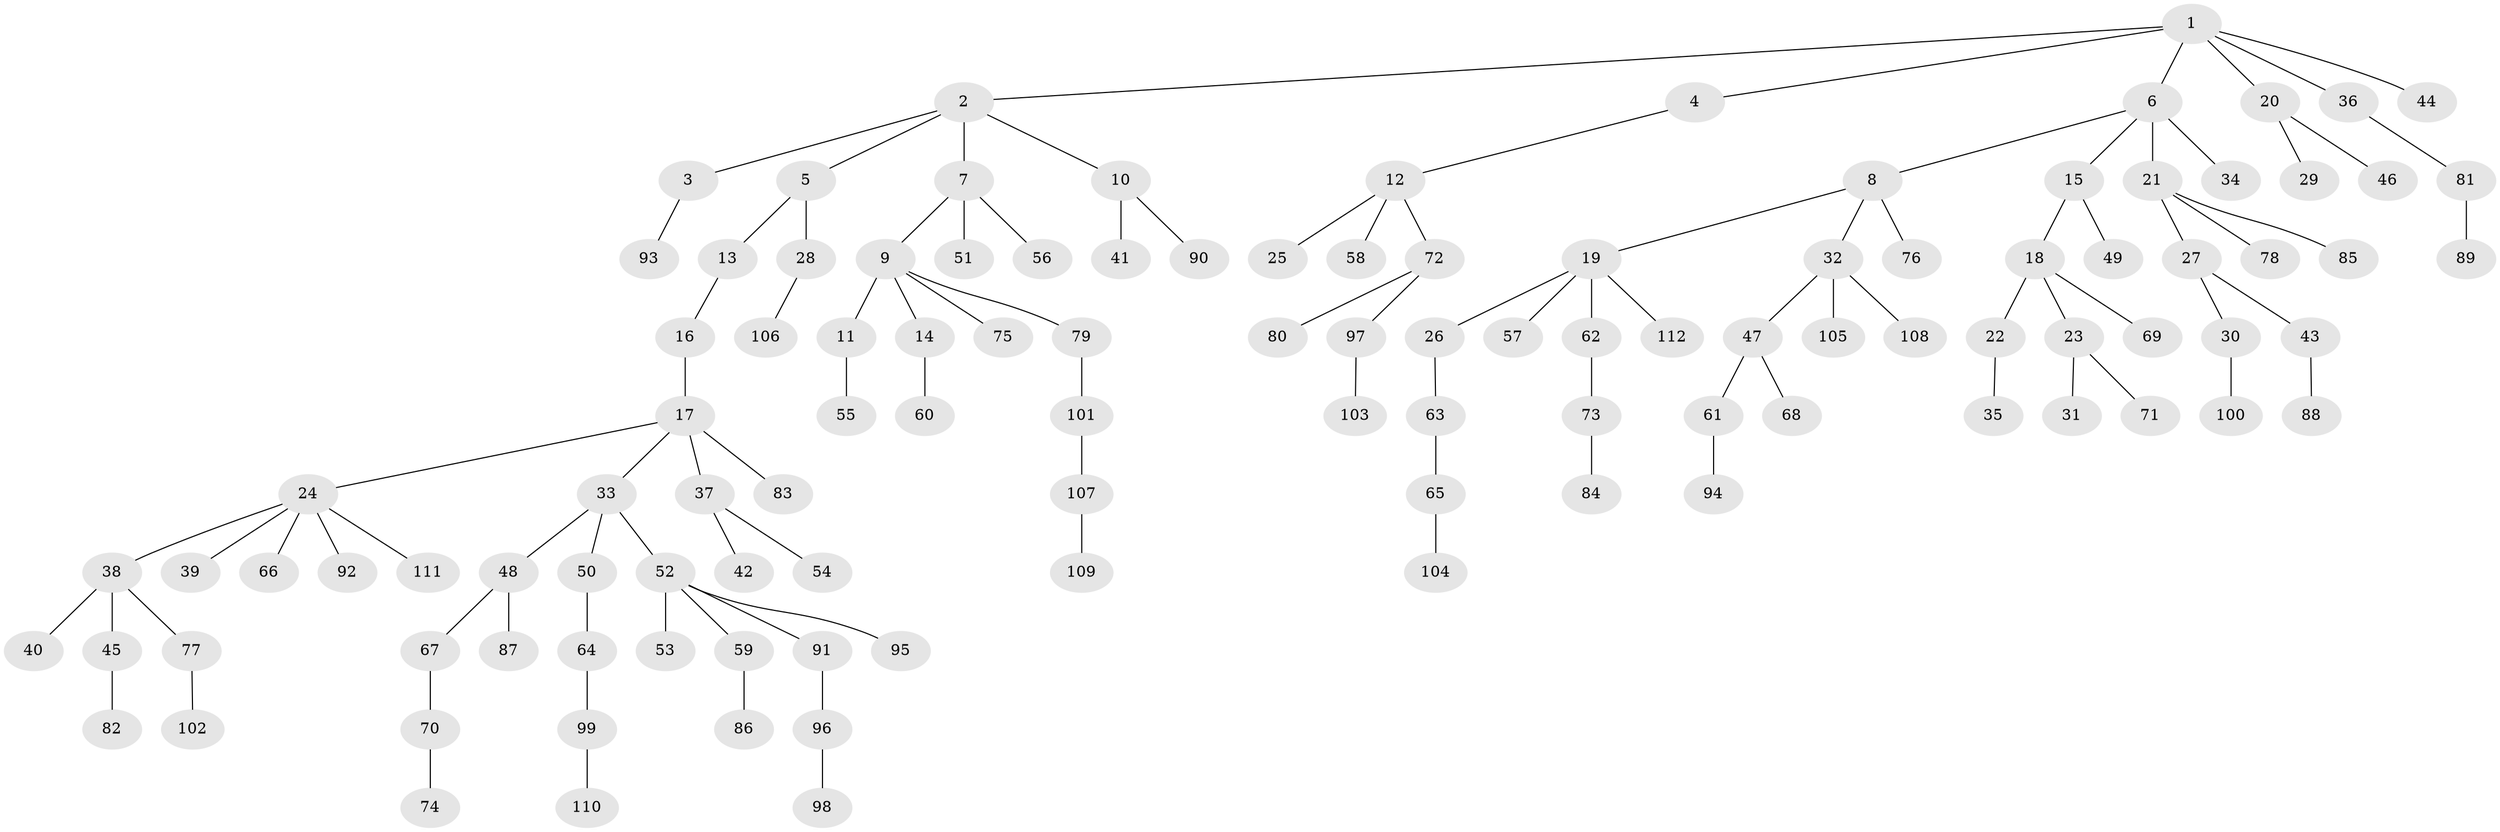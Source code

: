 // coarse degree distribution, {6: 0.02631578947368421, 1: 0.5657894736842105, 2: 0.19736842105263158, 3: 0.10526315789473684, 7: 0.013157894736842105, 5: 0.07894736842105263, 4: 0.013157894736842105}
// Generated by graph-tools (version 1.1) at 2025/42/03/06/25 10:42:05]
// undirected, 112 vertices, 111 edges
graph export_dot {
graph [start="1"]
  node [color=gray90,style=filled];
  1;
  2;
  3;
  4;
  5;
  6;
  7;
  8;
  9;
  10;
  11;
  12;
  13;
  14;
  15;
  16;
  17;
  18;
  19;
  20;
  21;
  22;
  23;
  24;
  25;
  26;
  27;
  28;
  29;
  30;
  31;
  32;
  33;
  34;
  35;
  36;
  37;
  38;
  39;
  40;
  41;
  42;
  43;
  44;
  45;
  46;
  47;
  48;
  49;
  50;
  51;
  52;
  53;
  54;
  55;
  56;
  57;
  58;
  59;
  60;
  61;
  62;
  63;
  64;
  65;
  66;
  67;
  68;
  69;
  70;
  71;
  72;
  73;
  74;
  75;
  76;
  77;
  78;
  79;
  80;
  81;
  82;
  83;
  84;
  85;
  86;
  87;
  88;
  89;
  90;
  91;
  92;
  93;
  94;
  95;
  96;
  97;
  98;
  99;
  100;
  101;
  102;
  103;
  104;
  105;
  106;
  107;
  108;
  109;
  110;
  111;
  112;
  1 -- 2;
  1 -- 4;
  1 -- 6;
  1 -- 20;
  1 -- 36;
  1 -- 44;
  2 -- 3;
  2 -- 5;
  2 -- 7;
  2 -- 10;
  3 -- 93;
  4 -- 12;
  5 -- 13;
  5 -- 28;
  6 -- 8;
  6 -- 15;
  6 -- 21;
  6 -- 34;
  7 -- 9;
  7 -- 51;
  7 -- 56;
  8 -- 19;
  8 -- 32;
  8 -- 76;
  9 -- 11;
  9 -- 14;
  9 -- 75;
  9 -- 79;
  10 -- 41;
  10 -- 90;
  11 -- 55;
  12 -- 25;
  12 -- 58;
  12 -- 72;
  13 -- 16;
  14 -- 60;
  15 -- 18;
  15 -- 49;
  16 -- 17;
  17 -- 24;
  17 -- 33;
  17 -- 37;
  17 -- 83;
  18 -- 22;
  18 -- 23;
  18 -- 69;
  19 -- 26;
  19 -- 57;
  19 -- 62;
  19 -- 112;
  20 -- 29;
  20 -- 46;
  21 -- 27;
  21 -- 78;
  21 -- 85;
  22 -- 35;
  23 -- 31;
  23 -- 71;
  24 -- 38;
  24 -- 39;
  24 -- 66;
  24 -- 92;
  24 -- 111;
  26 -- 63;
  27 -- 30;
  27 -- 43;
  28 -- 106;
  30 -- 100;
  32 -- 47;
  32 -- 105;
  32 -- 108;
  33 -- 48;
  33 -- 50;
  33 -- 52;
  36 -- 81;
  37 -- 42;
  37 -- 54;
  38 -- 40;
  38 -- 45;
  38 -- 77;
  43 -- 88;
  45 -- 82;
  47 -- 61;
  47 -- 68;
  48 -- 67;
  48 -- 87;
  50 -- 64;
  52 -- 53;
  52 -- 59;
  52 -- 91;
  52 -- 95;
  59 -- 86;
  61 -- 94;
  62 -- 73;
  63 -- 65;
  64 -- 99;
  65 -- 104;
  67 -- 70;
  70 -- 74;
  72 -- 80;
  72 -- 97;
  73 -- 84;
  77 -- 102;
  79 -- 101;
  81 -- 89;
  91 -- 96;
  96 -- 98;
  97 -- 103;
  99 -- 110;
  101 -- 107;
  107 -- 109;
}
